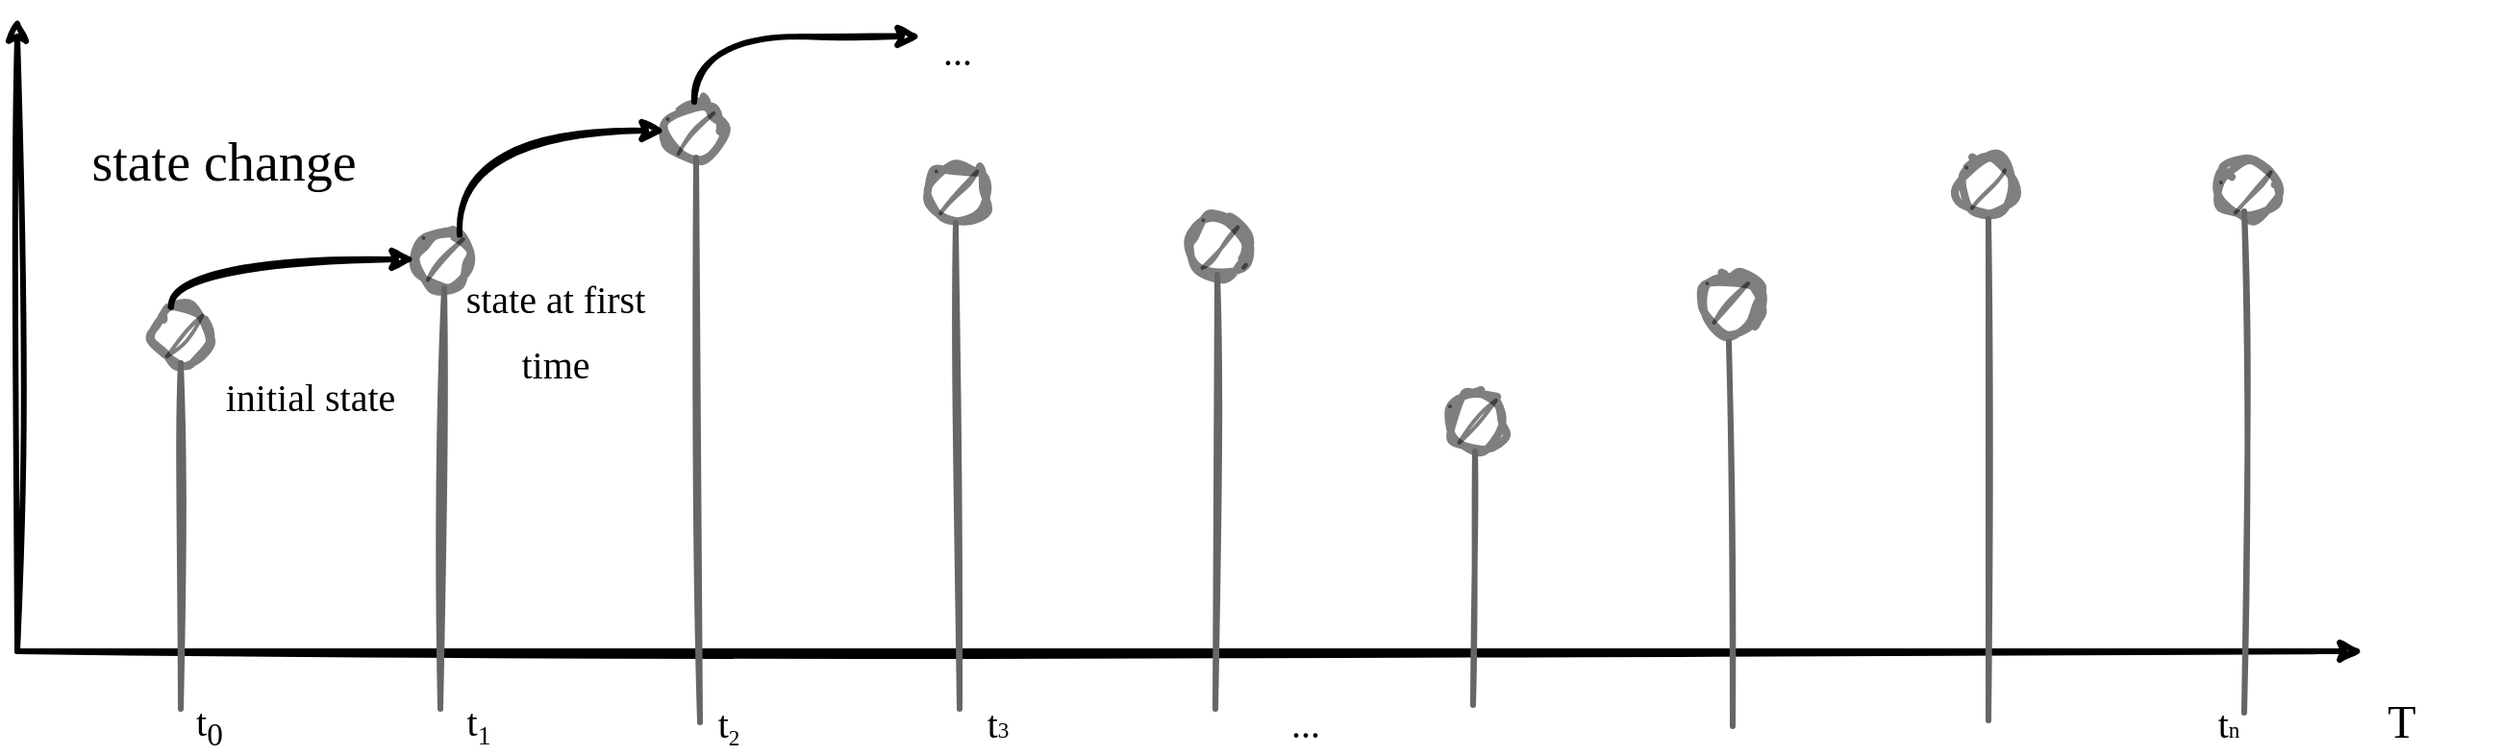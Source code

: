 <mxfile>
    <diagram id="PYEHafJqGA48aZEFrB_9" name="Page-1">
        <mxGraphModel dx="1813" dy="1218" grid="1" gridSize="10" guides="1" tooltips="1" connect="1" arrows="1" fold="1" page="1" pageScale="1" pageWidth="850" pageHeight="1100" math="0" shadow="0">
            <root>
                <mxCell id="0"/>
                <mxCell id="3" value="Untitled Layer" parent="0"/>
                <mxCell id="4" value="" style="endArrow=classic;html=1;sketch=1;curveFitting=1;jiggle=2;strokeWidth=3;" edge="1" parent="3">
                    <mxGeometry width="50" height="50" relative="1" as="geometry">
                        <mxPoint x="10" y="350" as="sourcePoint"/>
                        <mxPoint x="10" y="20" as="targetPoint"/>
                    </mxGeometry>
                </mxCell>
                <mxCell id="5" value="" style="endArrow=classic;html=1;sketch=1;curveFitting=1;jiggle=2;strokeWidth=3;" edge="1" parent="3">
                    <mxGeometry width="50" height="50" relative="1" as="geometry">
                        <mxPoint x="10" y="350" as="sourcePoint"/>
                        <mxPoint x="1230" y="350" as="targetPoint"/>
                    </mxGeometry>
                </mxCell>
                <mxCell id="37" style="edgeStyle=orthogonalEdgeStyle;curved=1;sketch=1;html=1;entryX=0;entryY=0.5;entryDx=0;entryDy=0;strokeWidth=3;fontFamily=Tahoma;fontSize=24;" edge="1" parent="3" source="6" target="8">
                    <mxGeometry relative="1" as="geometry">
                        <Array as="points">
                            <mxPoint x="90" y="146"/>
                        </Array>
                    </mxGeometry>
                </mxCell>
                <mxCell id="6" value="" style="ellipse;whiteSpace=wrap;html=1;aspect=fixed;opacity=50;sketch=1;curveFitting=1;jiggle=2;strokeWidth=4;fillColor=#000000;" vertex="1" parent="3">
                    <mxGeometry x="80" y="170" width="30" height="30" as="geometry"/>
                </mxCell>
                <mxCell id="38" style="edgeStyle=orthogonalEdgeStyle;curved=1;sketch=1;html=1;entryX=0;entryY=0.5;entryDx=0;entryDy=0;strokeWidth=3;fontFamily=Tahoma;fontSize=24;" edge="1" parent="3" source="8" target="9">
                    <mxGeometry relative="1" as="geometry">
                        <Array as="points">
                            <mxPoint x="240" y="79"/>
                        </Array>
                    </mxGeometry>
                </mxCell>
                <mxCell id="8" value="" style="ellipse;whiteSpace=wrap;html=1;aspect=fixed;opacity=50;sketch=1;curveFitting=1;jiggle=2;strokeWidth=4;fillColor=#000000;" vertex="1" parent="3">
                    <mxGeometry x="217" y="131" width="30" height="30" as="geometry"/>
                </mxCell>
                <mxCell id="39" style="edgeStyle=orthogonalEdgeStyle;curved=1;sketch=1;html=1;strokeWidth=3;fontFamily=Tahoma;fontSize=24;" edge="1" parent="3" source="9">
                    <mxGeometry relative="1" as="geometry">
                        <mxPoint x="480" y="30" as="targetPoint"/>
                        <Array as="points">
                            <mxPoint x="362" y="30"/>
                            <mxPoint x="470" y="30"/>
                        </Array>
                    </mxGeometry>
                </mxCell>
                <mxCell id="9" value="" style="ellipse;whiteSpace=wrap;html=1;aspect=fixed;opacity=50;sketch=1;curveFitting=1;jiggle=2;strokeWidth=4;fillColor=#000000;" vertex="1" parent="3">
                    <mxGeometry x="347" y="64" width="30" height="30" as="geometry"/>
                </mxCell>
                <mxCell id="10" value="" style="ellipse;whiteSpace=wrap;html=1;aspect=fixed;opacity=50;sketch=1;curveFitting=1;jiggle=2;strokeWidth=4;fillColor=#000000;" vertex="1" parent="3">
                    <mxGeometry x="484" y="97" width="30" height="30" as="geometry"/>
                </mxCell>
                <mxCell id="11" value="" style="ellipse;whiteSpace=wrap;html=1;aspect=fixed;opacity=50;sketch=1;curveFitting=1;jiggle=2;strokeWidth=4;fillColor=#000000;" vertex="1" parent="3">
                    <mxGeometry x="620" y="124" width="30" height="30" as="geometry"/>
                </mxCell>
                <mxCell id="12" value="" style="ellipse;whiteSpace=wrap;html=1;aspect=fixed;opacity=50;sketch=1;curveFitting=1;jiggle=2;strokeWidth=4;fillColor=#000000;" vertex="1" parent="3">
                    <mxGeometry x="754" y="215" width="30" height="30" as="geometry"/>
                </mxCell>
                <mxCell id="13" value="" style="ellipse;whiteSpace=wrap;html=1;aspect=fixed;opacity=50;sketch=1;curveFitting=1;jiggle=2;strokeWidth=4;fillColor=#000000;" vertex="1" parent="3">
                    <mxGeometry x="887" y="154" width="30" height="30" as="geometry"/>
                </mxCell>
                <mxCell id="14" value="" style="ellipse;whiteSpace=wrap;html=1;aspect=fixed;opacity=50;sketch=1;curveFitting=1;jiggle=2;strokeWidth=4;fillColor=#000000;" vertex="1" parent="3">
                    <mxGeometry x="1019" y="93" width="30" height="30" as="geometry"/>
                </mxCell>
                <mxCell id="15" value="" style="ellipse;whiteSpace=wrap;html=1;aspect=fixed;opacity=50;sketch=1;curveFitting=1;jiggle=2;strokeWidth=4;fillColor=#000000;" vertex="1" parent="3">
                    <mxGeometry x="1155" y="95" width="30" height="30" as="geometry"/>
                </mxCell>
                <mxCell id="16" value="" style="endArrow=none;html=1;sketch=1;strokeWidth=3;exitX=0.5;exitY=1;exitDx=0;exitDy=0;fillColor=#f5f5f5;strokeColor=#666666;" edge="1" parent="3" source="6">
                    <mxGeometry width="50" height="50" relative="1" as="geometry">
                        <mxPoint x="260" y="200" as="sourcePoint"/>
                        <mxPoint x="95" y="380" as="targetPoint"/>
                    </mxGeometry>
                </mxCell>
                <mxCell id="17" value="" style="endArrow=none;html=1;sketch=1;strokeWidth=3;exitX=0.5;exitY=1;exitDx=0;exitDy=0;fillColor=#f5f5f5;strokeColor=#666666;" edge="1" parent="3" source="8">
                    <mxGeometry width="50" height="50" relative="1" as="geometry">
                        <mxPoint x="220" y="180" as="sourcePoint"/>
                        <mxPoint x="230" y="380" as="targetPoint"/>
                    </mxGeometry>
                </mxCell>
                <mxCell id="18" value="" style="endArrow=none;html=1;sketch=1;strokeWidth=3;exitX=0.5;exitY=1;exitDx=0;exitDy=0;fillColor=#f5f5f5;strokeColor=#666666;" edge="1" parent="3">
                    <mxGeometry width="50" height="50" relative="1" as="geometry">
                        <mxPoint x="363" y="93" as="sourcePoint"/>
                        <mxPoint x="365" y="387" as="targetPoint"/>
                    </mxGeometry>
                </mxCell>
                <mxCell id="19" value="" style="endArrow=none;html=1;sketch=1;strokeWidth=3;exitX=0.5;exitY=1;exitDx=0;exitDy=0;fillColor=#f5f5f5;strokeColor=#666666;" edge="1" parent="3">
                    <mxGeometry width="50" height="50" relative="1" as="geometry">
                        <mxPoint x="498.0" y="127.0" as="sourcePoint"/>
                        <mxPoint x="500" y="380" as="targetPoint"/>
                    </mxGeometry>
                </mxCell>
                <mxCell id="20" value="" style="endArrow=none;html=1;sketch=1;strokeWidth=3;exitX=0.5;exitY=1;exitDx=0;exitDy=0;fillColor=#f5f5f5;strokeColor=#666666;" edge="1" parent="3">
                    <mxGeometry width="50" height="50" relative="1" as="geometry">
                        <mxPoint x="634" y="154.0" as="sourcePoint"/>
                        <mxPoint x="633" y="380" as="targetPoint"/>
                    </mxGeometry>
                </mxCell>
                <mxCell id="21" value="" style="endArrow=none;html=1;sketch=1;strokeWidth=3;exitX=0.5;exitY=1;exitDx=0;exitDy=0;fillColor=#f5f5f5;strokeColor=#666666;" edge="1" parent="3">
                    <mxGeometry width="50" height="50" relative="1" as="geometry">
                        <mxPoint x="768" y="246" as="sourcePoint"/>
                        <mxPoint x="767" y="378" as="targetPoint"/>
                    </mxGeometry>
                </mxCell>
                <mxCell id="22" value="" style="endArrow=none;html=1;sketch=1;strokeWidth=3;exitX=0.5;exitY=1;exitDx=0;exitDy=0;fillColor=#f5f5f5;strokeColor=#666666;" edge="1" parent="3">
                    <mxGeometry width="50" height="50" relative="1" as="geometry">
                        <mxPoint x="900" y="189" as="sourcePoint"/>
                        <mxPoint x="902" y="389" as="targetPoint"/>
                    </mxGeometry>
                </mxCell>
                <mxCell id="23" value="" style="endArrow=none;html=1;sketch=1;strokeWidth=3;exitX=0.5;exitY=1;exitDx=0;exitDy=0;fillColor=#f5f5f5;strokeColor=#666666;" edge="1" parent="3">
                    <mxGeometry width="50" height="50" relative="1" as="geometry">
                        <mxPoint x="1035" y="125" as="sourcePoint"/>
                        <mxPoint x="1035" y="386" as="targetPoint"/>
                    </mxGeometry>
                </mxCell>
                <mxCell id="24" value="" style="endArrow=none;html=1;sketch=1;strokeWidth=3;exitX=0.5;exitY=1;exitDx=0;exitDy=0;fillColor=#f5f5f5;strokeColor=#666666;" edge="1" parent="3">
                    <mxGeometry width="50" height="50" relative="1" as="geometry">
                        <mxPoint x="1168" y="121" as="sourcePoint"/>
                        <mxPoint x="1168" y="382" as="targetPoint"/>
                    </mxGeometry>
                </mxCell>
                <mxCell id="25" value="state change" style="text;html=1;strokeColor=none;fillColor=none;align=center;verticalAlign=middle;whiteSpace=wrap;rounded=0;sketch=1;strokeWidth=4;opacity=50;fontFamily=Tahoma;fontSize=28;" vertex="1" parent="3">
                    <mxGeometry x="15" y="80" width="205" height="30" as="geometry"/>
                </mxCell>
                <mxCell id="26" value="&lt;font style=&quot;font-size: 20px;&quot;&gt;initial state&lt;/font&gt;" style="text;html=1;strokeColor=none;fillColor=none;align=center;verticalAlign=middle;whiteSpace=wrap;rounded=0;sketch=1;strokeWidth=4;opacity=50;fontFamily=Tahoma;fontSize=28;" vertex="1" parent="3">
                    <mxGeometry x="60" y="200" width="205" height="30" as="geometry"/>
                </mxCell>
                <mxCell id="28" value="&lt;font style=&quot;font-size: 20px;&quot;&gt;state at first time&lt;/font&gt;" style="text;html=1;strokeColor=none;fillColor=none;align=center;verticalAlign=middle;whiteSpace=wrap;rounded=0;sketch=1;strokeWidth=4;opacity=50;fontFamily=Tahoma;fontSize=28;spacingBottom=0;" vertex="1" parent="3">
                    <mxGeometry x="240" y="161" width="100" height="39" as="geometry"/>
                </mxCell>
                <mxCell id="29" value="&lt;font style=&quot;font-size: 20px;&quot;&gt;t&lt;sub&gt;0&lt;/sub&gt;&lt;/font&gt;" style="text;html=1;strokeColor=none;fillColor=none;align=center;verticalAlign=middle;whiteSpace=wrap;rounded=0;sketch=1;strokeWidth=4;opacity=50;fontFamily=Tahoma;fontSize=28;" vertex="1" parent="3">
                    <mxGeometry x="60" y="370" width="100" height="30" as="geometry"/>
                </mxCell>
                <mxCell id="30" value="&lt;font style=&quot;border-color: var(--border-color); font-size: 20px;&quot;&gt;t&lt;/font&gt;&lt;font style=&quot;border-color: var(--border-color); font-size: 16.667px;&quot;&gt;&lt;sub style=&quot;border-color: var(--border-color);&quot;&gt;1&lt;/sub&gt;&lt;/font&gt;" style="text;html=1;strokeColor=none;fillColor=none;align=center;verticalAlign=middle;whiteSpace=wrap;rounded=0;sketch=1;strokeWidth=4;opacity=50;fontFamily=Tahoma;fontSize=28;" vertex="1" parent="3">
                    <mxGeometry x="200" y="370" width="100" height="30" as="geometry"/>
                </mxCell>
                <mxCell id="31" value="&lt;font style=&quot;border-color: var(--border-color); font-size: 20px;&quot;&gt;t&lt;/font&gt;&lt;font style=&quot;border-color: var(--border-color); font-size: 13.889px;&quot;&gt;&lt;sub&gt;2&lt;/sub&gt;&lt;/font&gt;" style="text;html=1;strokeColor=none;fillColor=none;align=center;verticalAlign=middle;whiteSpace=wrap;rounded=0;sketch=1;strokeWidth=4;opacity=50;fontFamily=Tahoma;fontSize=28;" vertex="1" parent="3">
                    <mxGeometry x="330" y="370" width="100" height="30" as="geometry"/>
                </mxCell>
                <mxCell id="32" value="&lt;font style=&quot;border-color: var(--border-color); font-size: 20px;&quot;&gt;t&lt;/font&gt;&lt;font style=&quot;border-color: var(--border-color); font-size: 11.574px;&quot;&gt;3&lt;/font&gt;" style="text;html=1;strokeColor=none;fillColor=none;align=center;verticalAlign=middle;whiteSpace=wrap;rounded=0;sketch=1;strokeWidth=4;opacity=50;fontFamily=Tahoma;fontSize=28;" vertex="1" parent="3">
                    <mxGeometry x="470" y="370" width="100" height="30" as="geometry"/>
                </mxCell>
                <mxCell id="33" value="&lt;span style=&quot;font-size: 20px;&quot;&gt;...&lt;/span&gt;" style="text;html=1;strokeColor=none;fillColor=none;align=center;verticalAlign=middle;whiteSpace=wrap;rounded=0;sketch=1;strokeWidth=4;opacity=50;fontFamily=Tahoma;fontSize=28;" vertex="1" parent="3">
                    <mxGeometry x="630" y="370" width="100" height="30" as="geometry"/>
                </mxCell>
                <mxCell id="34" value="&lt;font style=&quot;border-color: var(--border-color); font-size: 20px;&quot;&gt;t&lt;/font&gt;&lt;font style=&quot;border-color: var(--border-color); font-size: 11.574px;&quot;&gt;n&lt;/font&gt;" style="text;html=1;strokeColor=none;fillColor=none;align=center;verticalAlign=middle;whiteSpace=wrap;rounded=0;sketch=1;strokeWidth=4;opacity=50;fontFamily=Tahoma;fontSize=28;" vertex="1" parent="3">
                    <mxGeometry x="1110" y="370" width="100" height="30" as="geometry"/>
                </mxCell>
                <mxCell id="35" value="&lt;font style=&quot;font-size: 24px;&quot;&gt;T&lt;/font&gt;" style="text;html=1;strokeColor=none;fillColor=none;align=center;verticalAlign=middle;whiteSpace=wrap;rounded=0;sketch=1;strokeWidth=4;opacity=50;fontFamily=Tahoma;fontSize=28;" vertex="1" parent="3">
                    <mxGeometry x="1200" y="370" width="100" height="30" as="geometry"/>
                </mxCell>
                <mxCell id="40" value="&lt;span style=&quot;font-size: 20px;&quot;&gt;...&lt;/span&gt;" style="text;html=1;strokeColor=none;fillColor=none;align=center;verticalAlign=middle;whiteSpace=wrap;rounded=0;sketch=1;strokeWidth=4;opacity=50;fontFamily=Tahoma;fontSize=28;" vertex="1" parent="3">
                    <mxGeometry x="449" y="20" width="100" height="30" as="geometry"/>
                </mxCell>
            </root>
        </mxGraphModel>
    </diagram>
</mxfile>